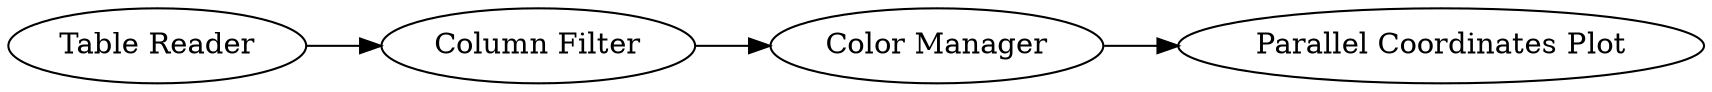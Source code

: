 digraph {
	41 [label="Parallel Coordinates Plot"]
	77 [label="Column Filter"]
	80 [label="Color Manager"]
	90 [label="Table Reader"]
	77 -> 80
	80 -> 41
	90 -> 77
	rankdir=LR
}
